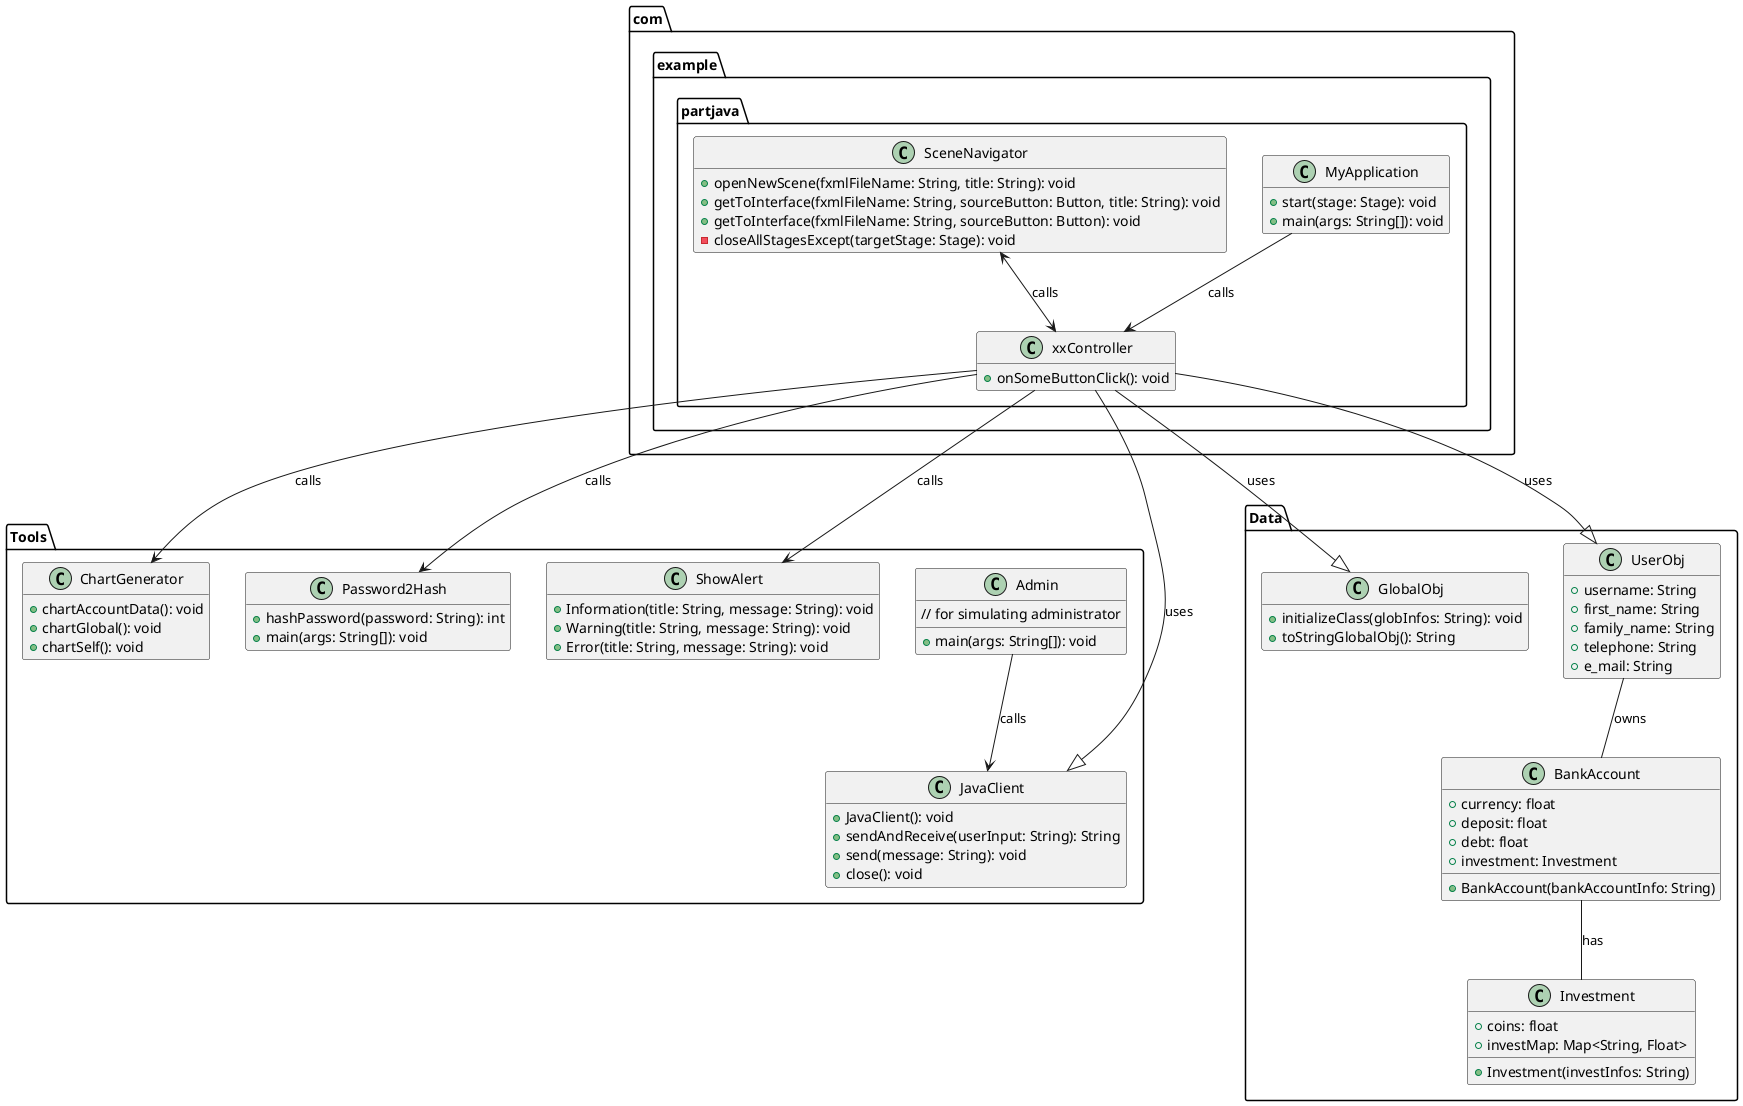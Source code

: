 @startuml
hide empty fields
hide empty methods
hide empty attributes

package com.example.partjava {
    class MyApplication {
        +start(stage: Stage): void
        +main(args: String[]): void
    }

    class SceneNavigator {
        +openNewScene(fxmlFileName: String, title: String): void
        +getToInterface(fxmlFileName: String, sourceButton: Button, title: String): void
        +getToInterface(fxmlFileName: String, sourceButton: Button): void
        -closeAllStagesExcept(targetStage: Stage): void
    }

    class xxController {
        +onSomeButtonClick(): void
    }
    MyApplication --> xxController : calls
    SceneNavigator <--> xxController : calls
}

package Tools {
    class JavaClient {
        +JavaClient(): void
        +sendAndReceive(userInput: String): String
        +send(message: String): void
        +close(): void
    }

    class Admin {
        +main(args: String[]): void
        // for simulating administrator
    }

    class ChartGenerator {
        +chartAccountData(): void
        +chartGlobal(): void
        +chartSelf(): void
    }

    class Password2Hash {
        +hashPassword(password: String): int
        +main(args: String[]): void
    }

    class ShowAlert {
        +Information(title: String, message: String): void
        +Warning(title: String, message: String): void
        +Error(title: String, message: String): void
    }
    Admin --> JavaClient : calls
}

package Data {
    class BankAccount {
        +currency: float
        +deposit: float
        +debt: float
        +investment: Investment
        +BankAccount(bankAccountInfo: String)
    }

    class GlobalObj {
        +initializeClass(globInfos: String): void
        +toStringGlobalObj(): String
    }

    class Investment {
        +coins: float
        +investMap: Map<String, Float>
        +Investment(investInfos: String)
    }

    class UserObj {
        +username: String
        +first_name: String
        +family_name: String
        +telephone: String
        +e_mail: String
    }
    BankAccount -- Investment : has

    UserObj -- BankAccount : owns
}


xxController --> Tools.ChartGenerator : calls
xxController --|> Tools.JavaClient : uses
xxController --> Tools.Password2Hash : calls
xxController --> Tools.ShowAlert : calls
xxController --|> Data.UserObj : uses
xxController --|> Data.GlobalObj : uses



@enduml
